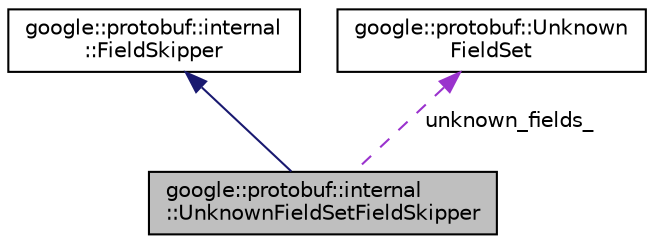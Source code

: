 digraph "google::protobuf::internal::UnknownFieldSetFieldSkipper"
{
 // LATEX_PDF_SIZE
  edge [fontname="Helvetica",fontsize="10",labelfontname="Helvetica",labelfontsize="10"];
  node [fontname="Helvetica",fontsize="10",shape=record];
  Node1 [label="google::protobuf::internal\l::UnknownFieldSetFieldSkipper",height=0.2,width=0.4,color="black", fillcolor="grey75", style="filled", fontcolor="black",tooltip=" "];
  Node2 -> Node1 [dir="back",color="midnightblue",fontsize="10",style="solid",fontname="Helvetica"];
  Node2 [label="google::protobuf::internal\l::FieldSkipper",height=0.2,width=0.4,color="black", fillcolor="white", style="filled",URL="$classgoogle_1_1protobuf_1_1internal_1_1FieldSkipper.html",tooltip=" "];
  Node3 -> Node1 [dir="back",color="darkorchid3",fontsize="10",style="dashed",label=" unknown_fields_" ,fontname="Helvetica"];
  Node3 [label="google::protobuf::Unknown\lFieldSet",height=0.2,width=0.4,color="black", fillcolor="white", style="filled",URL="$classgoogle_1_1protobuf_1_1UnknownFieldSet.html",tooltip=" "];
}
